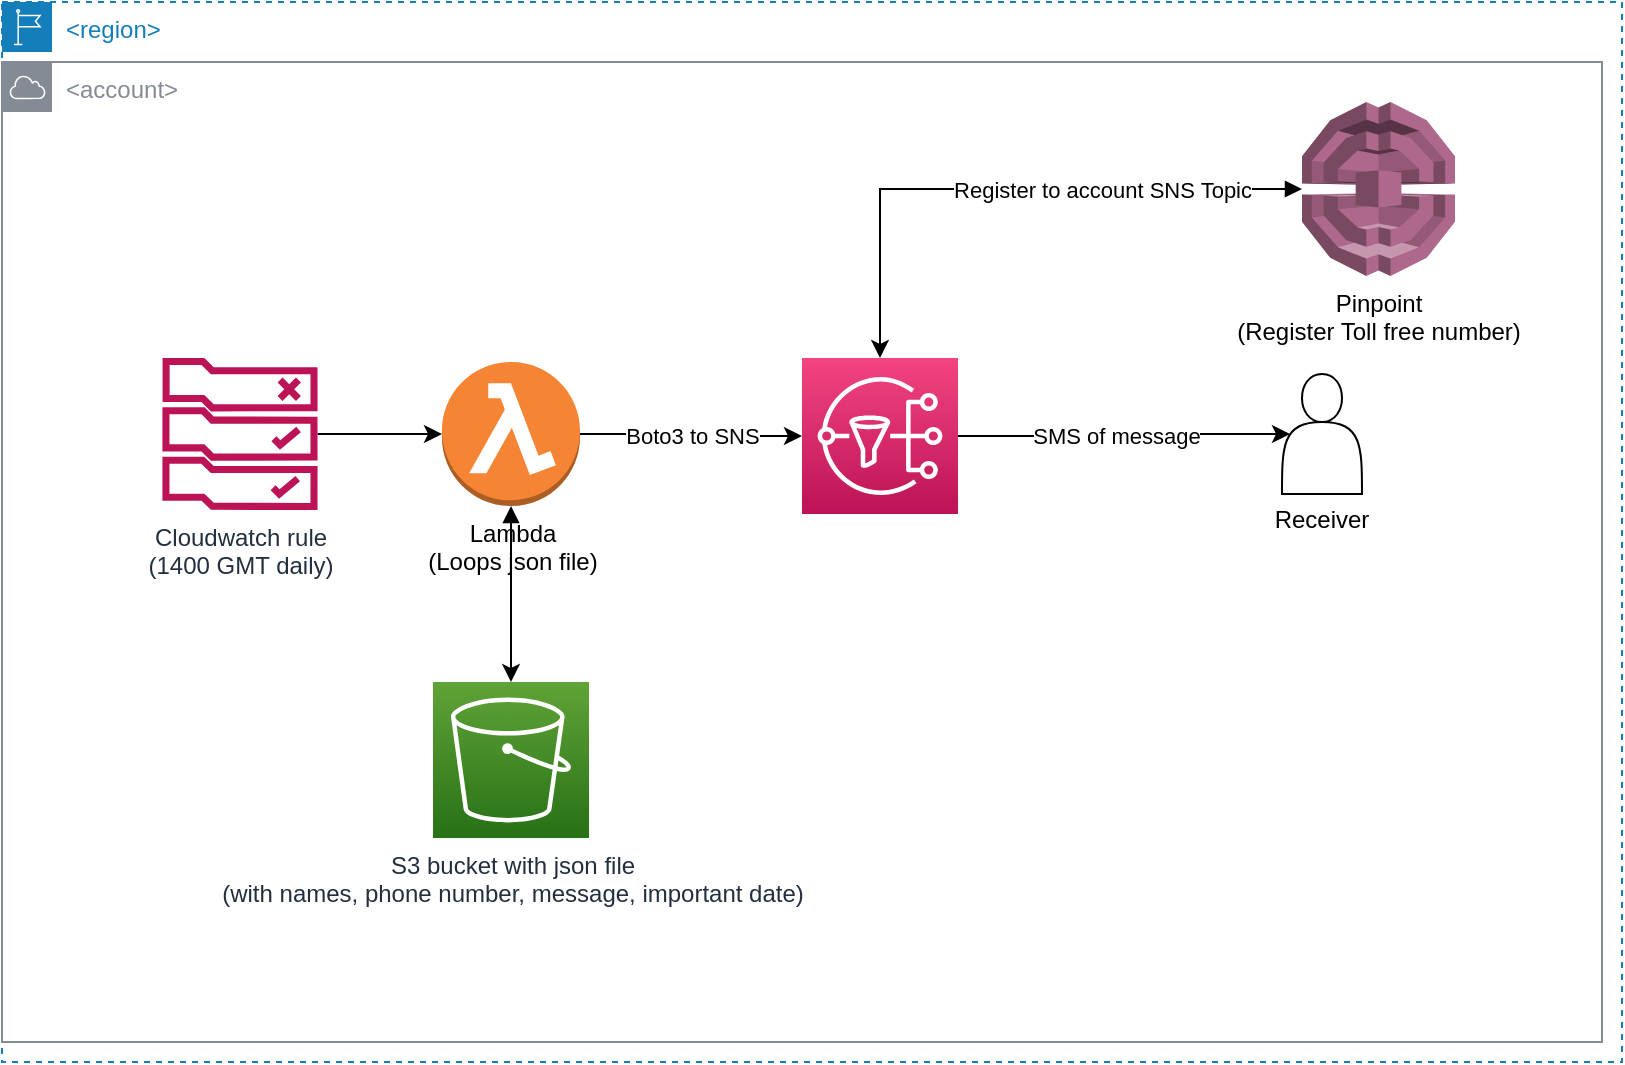 <mxfile version="14.1.8" type="device"><diagram id="49siGItZ6pRPYt05P87h" name="Page-1"><mxGraphModel dx="1038" dy="574" grid="1" gridSize="10" guides="1" tooltips="1" connect="1" arrows="1" fold="1" page="1" pageScale="1" pageWidth="850" pageHeight="1100" math="0" shadow="0"><root><mxCell id="0"/><mxCell id="1" parent="0"/><mxCell id="l1cDwaPBitBztAsSL5ig-1" value="&amp;lt;region&amp;gt;" style="points=[[0,0],[0.25,0],[0.5,0],[0.75,0],[1,0],[1,0.25],[1,0.5],[1,0.75],[1,1],[0.75,1],[0.5,1],[0.25,1],[0,1],[0,0.75],[0,0.5],[0,0.25]];outlineConnect=0;gradientColor=none;html=1;whiteSpace=wrap;fontSize=12;fontStyle=0;shape=mxgraph.aws4.group;grIcon=mxgraph.aws4.group_region;strokeColor=#147EBA;fillColor=none;verticalAlign=top;align=left;spacingLeft=30;fontColor=#147EBA;dashed=1;" vertex="1" parent="1"><mxGeometry y="10" width="810" height="530" as="geometry"/></mxCell><mxCell id="l1cDwaPBitBztAsSL5ig-2" value="&amp;lt;account&amp;gt;" style="outlineConnect=0;gradientColor=none;html=1;whiteSpace=wrap;fontSize=12;fontStyle=0;shape=mxgraph.aws4.group;grIcon=mxgraph.aws4.group_aws_cloud;strokeColor=#858B94;fillColor=none;verticalAlign=top;align=left;spacingLeft=30;fontColor=#858B94;dashed=0;" vertex="1" parent="1"><mxGeometry y="40" width="800" height="490" as="geometry"/></mxCell><mxCell id="l1cDwaPBitBztAsSL5ig-13" style="edgeStyle=orthogonalEdgeStyle;rounded=0;orthogonalLoop=1;jettySize=auto;html=1;" edge="1" parent="1" source="l1cDwaPBitBztAsSL5ig-3" target="l1cDwaPBitBztAsSL5ig-4"><mxGeometry relative="1" as="geometry"/></mxCell><mxCell id="l1cDwaPBitBztAsSL5ig-3" value="&lt;div&gt;Cloudwatch rule&lt;/div&gt;&lt;div&gt;(1400 GMT daily)&lt;br&gt; &lt;/div&gt;" style="outlineConnect=0;fontColor=#232F3E;gradientColor=none;fillColor=#BC1356;strokeColor=none;dashed=0;verticalLabelPosition=bottom;verticalAlign=top;align=center;html=1;fontSize=12;fontStyle=0;aspect=fixed;pointerEvents=1;shape=mxgraph.aws4.rule_2;" vertex="1" parent="1"><mxGeometry x="80" y="188" width="78" height="76" as="geometry"/></mxCell><mxCell id="l1cDwaPBitBztAsSL5ig-8" style="edgeStyle=orthogonalEdgeStyle;rounded=0;orthogonalLoop=1;jettySize=auto;html=1;startArrow=block;startFill=1;" edge="1" parent="1" source="l1cDwaPBitBztAsSL5ig-4" target="l1cDwaPBitBztAsSL5ig-5"><mxGeometry relative="1" as="geometry"/></mxCell><mxCell id="l1cDwaPBitBztAsSL5ig-9" value="Boto3 to SNS" style="edgeStyle=orthogonalEdgeStyle;rounded=0;orthogonalLoop=1;jettySize=auto;html=1;" edge="1" parent="1" source="l1cDwaPBitBztAsSL5ig-4" target="l1cDwaPBitBztAsSL5ig-6"><mxGeometry relative="1" as="geometry"/></mxCell><mxCell id="l1cDwaPBitBztAsSL5ig-4" value="&lt;div&gt;Lambda &lt;br&gt;&lt;/div&gt;&lt;div&gt;(Loops json file)&lt;br&gt;&lt;/div&gt;" style="outlineConnect=0;dashed=0;verticalLabelPosition=bottom;verticalAlign=top;align=center;html=1;shape=mxgraph.aws3.lambda_function;fillColor=#F58534;gradientColor=none;" vertex="1" parent="1"><mxGeometry x="220" y="190" width="69" height="72" as="geometry"/></mxCell><mxCell id="l1cDwaPBitBztAsSL5ig-5" value="&lt;div&gt;S3 bucket with json file &lt;br&gt;&lt;/div&gt;&lt;div&gt;(with names, phone number, message, important date)&lt;br&gt;&lt;/div&gt;" style="outlineConnect=0;fontColor=#232F3E;gradientColor=#60A337;gradientDirection=north;fillColor=#277116;strokeColor=#ffffff;dashed=0;verticalLabelPosition=bottom;verticalAlign=top;align=center;html=1;fontSize=12;fontStyle=0;aspect=fixed;shape=mxgraph.aws4.resourceIcon;resIcon=mxgraph.aws4.s3;" vertex="1" parent="1"><mxGeometry x="215.5" y="350" width="78" height="78" as="geometry"/></mxCell><mxCell id="l1cDwaPBitBztAsSL5ig-11" style="edgeStyle=orthogonalEdgeStyle;rounded=0;orthogonalLoop=1;jettySize=auto;html=1;entryX=0.1;entryY=0.5;entryDx=0;entryDy=0;entryPerimeter=0;" edge="1" parent="1" source="l1cDwaPBitBztAsSL5ig-6" target="l1cDwaPBitBztAsSL5ig-10"><mxGeometry relative="1" as="geometry"/></mxCell><mxCell id="l1cDwaPBitBztAsSL5ig-14" value="SMS of message" style="edgeLabel;html=1;align=center;verticalAlign=middle;resizable=0;points=[];" vertex="1" connectable="0" parent="l1cDwaPBitBztAsSL5ig-11"><mxGeometry x="-0.362" relative="1" as="geometry"><mxPoint x="25" as="offset"/></mxGeometry></mxCell><mxCell id="l1cDwaPBitBztAsSL5ig-6" value="" style="outlineConnect=0;fontColor=#232F3E;gradientColor=#F34482;gradientDirection=north;fillColor=#BC1356;strokeColor=#ffffff;dashed=0;verticalLabelPosition=bottom;verticalAlign=top;align=center;html=1;fontSize=12;fontStyle=0;aspect=fixed;shape=mxgraph.aws4.resourceIcon;resIcon=mxgraph.aws4.sns;" vertex="1" parent="1"><mxGeometry x="400" y="188" width="78" height="78" as="geometry"/></mxCell><mxCell id="l1cDwaPBitBztAsSL5ig-10" value="&lt;div&gt;&lt;br&gt;&lt;/div&gt;&lt;div&gt;&lt;br&gt;&lt;/div&gt;&lt;div&gt;&lt;br&gt;&lt;/div&gt;&lt;div&gt;&lt;br&gt;&lt;/div&gt;&lt;div&gt;&lt;br&gt;&lt;/div&gt;&lt;div&gt;&lt;br&gt;&lt;/div&gt;&lt;div&gt;Receiver&lt;br&gt;&lt;/div&gt;" style="shape=actor;whiteSpace=wrap;html=1;" vertex="1" parent="1"><mxGeometry x="640" y="196" width="40" height="60" as="geometry"/></mxCell><mxCell id="l1cDwaPBitBztAsSL5ig-15" style="edgeStyle=orthogonalEdgeStyle;rounded=0;orthogonalLoop=1;jettySize=auto;html=1;startArrow=block;startFill=1;" edge="1" parent="1" source="l1cDwaPBitBztAsSL5ig-12" target="l1cDwaPBitBztAsSL5ig-6"><mxGeometry relative="1" as="geometry"/></mxCell><mxCell id="l1cDwaPBitBztAsSL5ig-16" value="Register to account SNS Topic" style="edgeLabel;html=1;align=center;verticalAlign=middle;resizable=0;points=[];" vertex="1" connectable="0" parent="l1cDwaPBitBztAsSL5ig-15"><mxGeometry x="-0.621" y="1" relative="1" as="geometry"><mxPoint x="-44" y="-1" as="offset"/></mxGeometry></mxCell><mxCell id="l1cDwaPBitBztAsSL5ig-12" value="&lt;div&gt;Pinpoint&lt;/div&gt;&lt;div&gt;(Register Toll free number)&lt;br&gt;&lt;/div&gt;" style="outlineConnect=0;dashed=0;verticalLabelPosition=bottom;verticalAlign=top;align=center;html=1;shape=mxgraph.aws3.pinpoint;fillColor=#AD688B;gradientColor=none;" vertex="1" parent="1"><mxGeometry x="650" y="60" width="76.5" height="87" as="geometry"/></mxCell></root></mxGraphModel></diagram></mxfile>